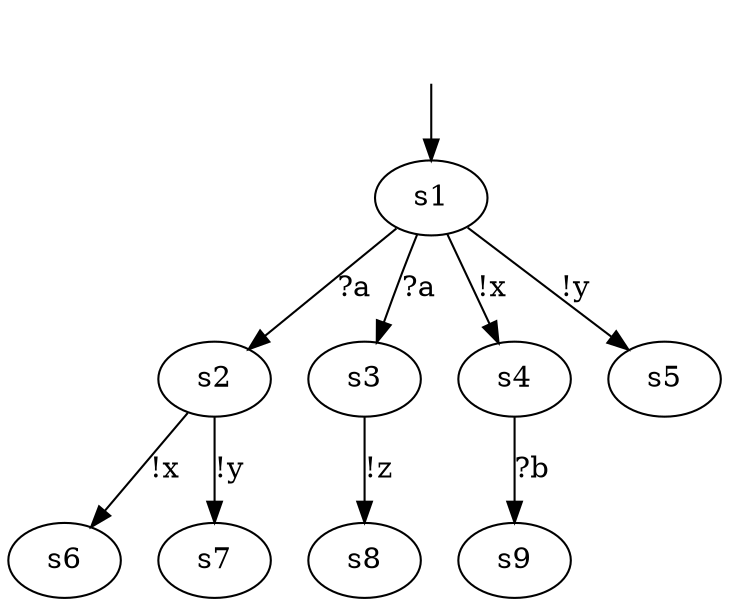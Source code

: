 digraph {
s1 [label=s1];
s2 [label=s2];
s3 [label=s3];
s4 [label=s4];
s5 [label=s5];
s6 [label=s6];
s7 [label=s7];
s8 [label=s8];
s9 [label=s9];


s1 -> s2  [label="?a"];
s1 -> s3  [label="?a"];
s1 -> s4  [label="!x"];
s1 -> s5  [label="!y"];


s2 -> s6  [label="!x"];
s2 -> s7  [label="!y"];

s3 -> s8  [label="!z"];

s4 -> s9  [label="?b"];


__start0 [label="", shape=none];
__start0 -> s1  [label=""];
}
